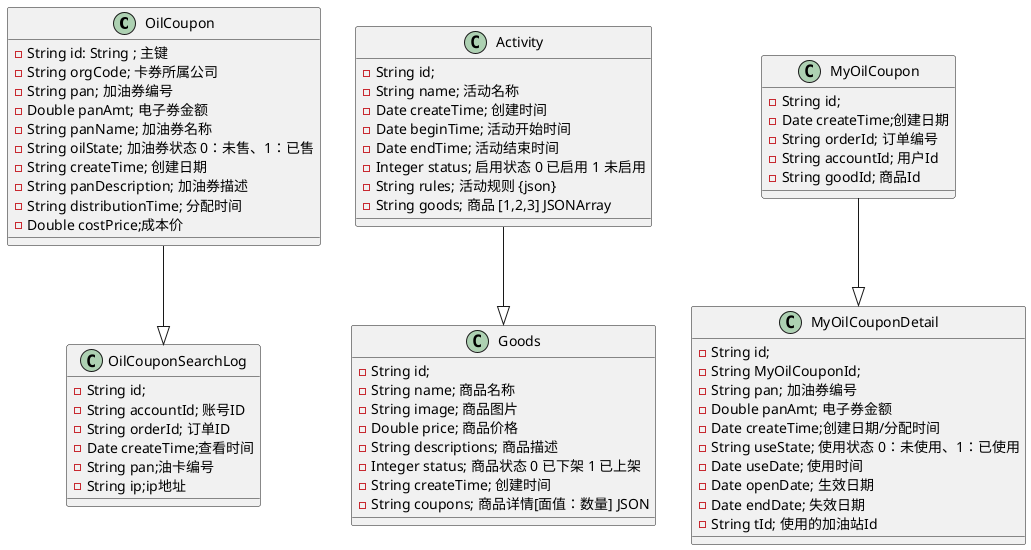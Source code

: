 @startuml

class OilCoupon{
   - String id: String ; 主键
   - String orgCode; 卡券所属公司
   - String pan; 加油券编号
   - Double panAmt; 电子券金额
   - String panName; 加油券名称
   - String oilState; 加油券状态 0：未售、1：已售
   - String createTime; 创建日期
   - String panDescription; 加油券描述
   - String distributionTime; 分配时间
   - Double costPrice;成本价
}

class OilCouponSearchLog {
   - String id;
   - String accountId; 账号ID
   - String orderId; 订单ID
   - Date createTime;查看时间
   - String pan;油卡编号
   - String ip;ip地址
}
class Goods {
   - String id;
   - String name; 商品名称
   - String image; 商品图片
   - Double price; 商品价格
   - String descriptions; 商品描述
   - Integer status; 商品状态 0 已下架 1 已上架
   - String createTime; 创建时间
   - String coupons; 商品详情[面值：数量] JSON
}

class Activity {
   - String id;
   - String name; 活动名称
   - Date createTime; 创建时间
   - Date beginTime; 活动开始时间
   - Date endTime; 活动结束时间
   - Integer status; 启用状态 0 已启用 1 未启用
   - String rules; 活动规则 {json}
   - String goods; 商品 [1,2,3] JSONArray
}
class MyOilCoupon {
   - String id;
   - Date createTime;创建日期
   - String orderId; 订单编号
   - String accountId; 用户Id
   - String goodId; 商品Id
}
class MyOilCouponDetail {
   - String id;
   - String MyOilCouponId;
   - String pan; 加油券编号
   - Double panAmt; 电子券金额
   - Date createTime;创建日期/分配时间
   - String useState; 使用状态 0：未使用、1：已使用
   - Date useDate; 使用时间
   - Date openDate; 生效日期
   - Date endDate; 失效日期
   - String tId; 使用的加油站Id
}


Activity  --|>Goods
OilCoupon --|>OilCouponSearchLog
MyOilCoupon --|>MyOilCouponDetail
@enduml